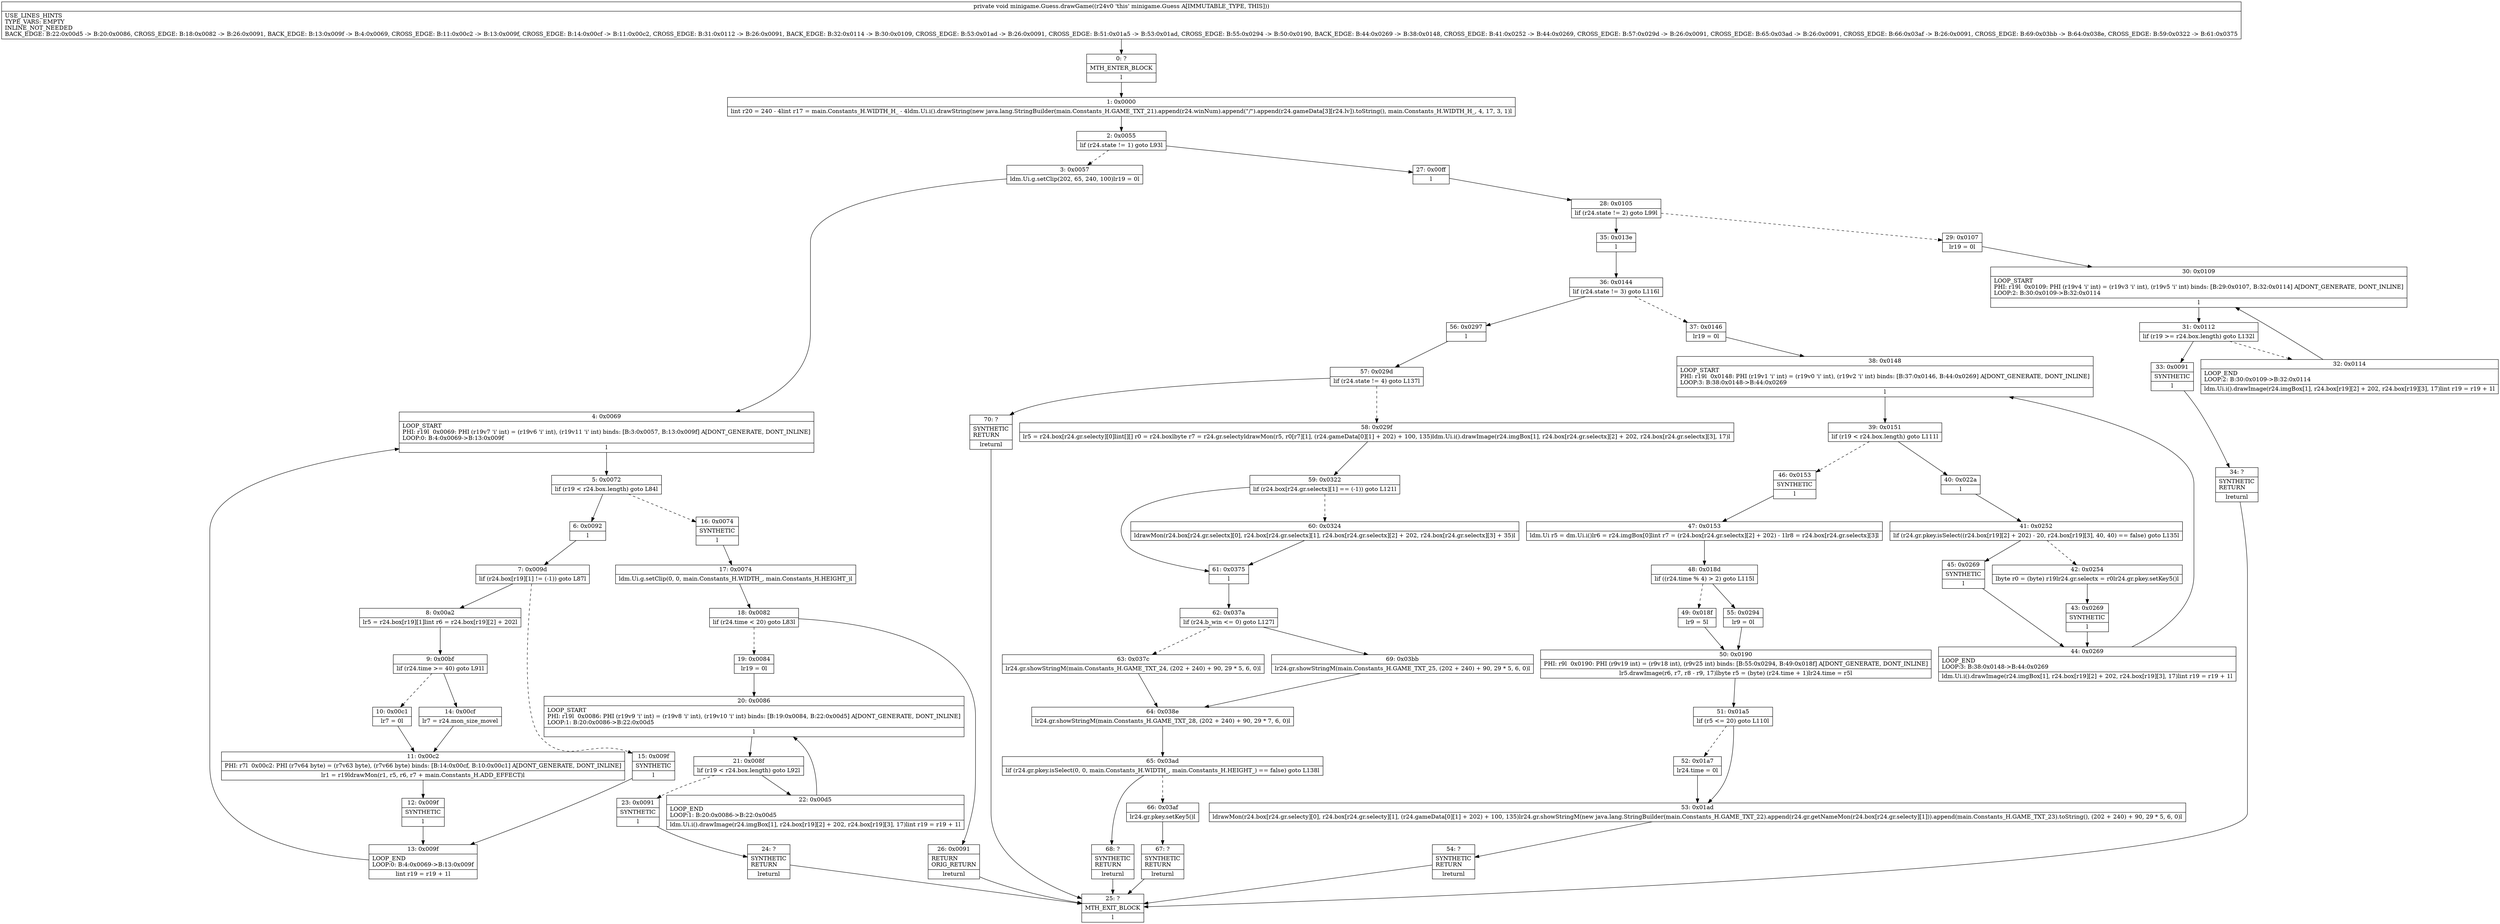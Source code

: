digraph "CFG forminigame.Guess.drawGame()V" {
Node_0 [shape=record,label="{0\:\ ?|MTH_ENTER_BLOCK\l|l}"];
Node_1 [shape=record,label="{1\:\ 0x0000|lint r20 = 240 \- 4lint r17 = main.Constants_H.WIDTH_H_ \- 4ldm.Ui.i().drawString(new java.lang.StringBuilder(main.Constants_H.GAME_TXT_21).append(r24.winNum).append(\"\/\").append(r24.gameData[3][r24.lv]).toString(), main.Constants_H.WIDTH_H_, 4, 17, 3, 1)l}"];
Node_2 [shape=record,label="{2\:\ 0x0055|lif (r24.state != 1) goto L93l}"];
Node_3 [shape=record,label="{3\:\ 0x0057|ldm.Ui.g.setClip(202, 65, 240, 100)lr19 = 0l}"];
Node_4 [shape=record,label="{4\:\ 0x0069|LOOP_START\lPHI: r19l  0x0069: PHI (r19v7 'i' int) = (r19v6 'i' int), (r19v11 'i' int) binds: [B:3:0x0057, B:13:0x009f] A[DONT_GENERATE, DONT_INLINE]\lLOOP:0: B:4:0x0069\-\>B:13:0x009f\l|l}"];
Node_5 [shape=record,label="{5\:\ 0x0072|lif (r19 \< r24.box.length) goto L84l}"];
Node_6 [shape=record,label="{6\:\ 0x0092|l}"];
Node_7 [shape=record,label="{7\:\ 0x009d|lif (r24.box[r19][1] != (\-1)) goto L87l}"];
Node_8 [shape=record,label="{8\:\ 0x00a2|lr5 = r24.box[r19][1]lint r6 = r24.box[r19][2] + 202l}"];
Node_9 [shape=record,label="{9\:\ 0x00bf|lif (r24.time \>= 40) goto L91l}"];
Node_10 [shape=record,label="{10\:\ 0x00c1|lr7 = 0l}"];
Node_11 [shape=record,label="{11\:\ 0x00c2|PHI: r7l  0x00c2: PHI (r7v64 byte) = (r7v63 byte), (r7v66 byte) binds: [B:14:0x00cf, B:10:0x00c1] A[DONT_GENERATE, DONT_INLINE]\l|lr1 = r19ldrawMon(r1, r5, r6, r7 + main.Constants_H.ADD_EFFECT)l}"];
Node_12 [shape=record,label="{12\:\ 0x009f|SYNTHETIC\l|l}"];
Node_13 [shape=record,label="{13\:\ 0x009f|LOOP_END\lLOOP:0: B:4:0x0069\-\>B:13:0x009f\l|lint r19 = r19 + 1l}"];
Node_14 [shape=record,label="{14\:\ 0x00cf|lr7 = r24.mon_size_movel}"];
Node_15 [shape=record,label="{15\:\ 0x009f|SYNTHETIC\l|l}"];
Node_16 [shape=record,label="{16\:\ 0x0074|SYNTHETIC\l|l}"];
Node_17 [shape=record,label="{17\:\ 0x0074|ldm.Ui.g.setClip(0, 0, main.Constants_H.WIDTH_, main.Constants_H.HEIGHT_)l}"];
Node_18 [shape=record,label="{18\:\ 0x0082|lif (r24.time \< 20) goto L83l}"];
Node_19 [shape=record,label="{19\:\ 0x0084|lr19 = 0l}"];
Node_20 [shape=record,label="{20\:\ 0x0086|LOOP_START\lPHI: r19l  0x0086: PHI (r19v9 'i' int) = (r19v8 'i' int), (r19v10 'i' int) binds: [B:19:0x0084, B:22:0x00d5] A[DONT_GENERATE, DONT_INLINE]\lLOOP:1: B:20:0x0086\-\>B:22:0x00d5\l|l}"];
Node_21 [shape=record,label="{21\:\ 0x008f|lif (r19 \< r24.box.length) goto L92l}"];
Node_22 [shape=record,label="{22\:\ 0x00d5|LOOP_END\lLOOP:1: B:20:0x0086\-\>B:22:0x00d5\l|ldm.Ui.i().drawImage(r24.imgBox[1], r24.box[r19][2] + 202, r24.box[r19][3], 17)lint r19 = r19 + 1l}"];
Node_23 [shape=record,label="{23\:\ 0x0091|SYNTHETIC\l|l}"];
Node_24 [shape=record,label="{24\:\ ?|SYNTHETIC\lRETURN\l|lreturnl}"];
Node_25 [shape=record,label="{25\:\ ?|MTH_EXIT_BLOCK\l|l}"];
Node_26 [shape=record,label="{26\:\ 0x0091|RETURN\lORIG_RETURN\l|lreturnl}"];
Node_27 [shape=record,label="{27\:\ 0x00ff|l}"];
Node_28 [shape=record,label="{28\:\ 0x0105|lif (r24.state != 2) goto L99l}"];
Node_29 [shape=record,label="{29\:\ 0x0107|lr19 = 0l}"];
Node_30 [shape=record,label="{30\:\ 0x0109|LOOP_START\lPHI: r19l  0x0109: PHI (r19v4 'i' int) = (r19v3 'i' int), (r19v5 'i' int) binds: [B:29:0x0107, B:32:0x0114] A[DONT_GENERATE, DONT_INLINE]\lLOOP:2: B:30:0x0109\-\>B:32:0x0114\l|l}"];
Node_31 [shape=record,label="{31\:\ 0x0112|lif (r19 \>= r24.box.length) goto L132l}"];
Node_32 [shape=record,label="{32\:\ 0x0114|LOOP_END\lLOOP:2: B:30:0x0109\-\>B:32:0x0114\l|ldm.Ui.i().drawImage(r24.imgBox[1], r24.box[r19][2] + 202, r24.box[r19][3], 17)lint r19 = r19 + 1l}"];
Node_33 [shape=record,label="{33\:\ 0x0091|SYNTHETIC\l|l}"];
Node_34 [shape=record,label="{34\:\ ?|SYNTHETIC\lRETURN\l|lreturnl}"];
Node_35 [shape=record,label="{35\:\ 0x013e|l}"];
Node_36 [shape=record,label="{36\:\ 0x0144|lif (r24.state != 3) goto L116l}"];
Node_37 [shape=record,label="{37\:\ 0x0146|lr19 = 0l}"];
Node_38 [shape=record,label="{38\:\ 0x0148|LOOP_START\lPHI: r19l  0x0148: PHI (r19v1 'i' int) = (r19v0 'i' int), (r19v2 'i' int) binds: [B:37:0x0146, B:44:0x0269] A[DONT_GENERATE, DONT_INLINE]\lLOOP:3: B:38:0x0148\-\>B:44:0x0269\l|l}"];
Node_39 [shape=record,label="{39\:\ 0x0151|lif (r19 \< r24.box.length) goto L111l}"];
Node_40 [shape=record,label="{40\:\ 0x022a|l}"];
Node_41 [shape=record,label="{41\:\ 0x0252|lif (r24.gr.pkey.isSelect((r24.box[r19][2] + 202) \- 20, r24.box[r19][3], 40, 40) == false) goto L135l}"];
Node_42 [shape=record,label="{42\:\ 0x0254|lbyte r0 = (byte) r19lr24.gr.selectx = r0lr24.gr.pkey.setKey5()l}"];
Node_43 [shape=record,label="{43\:\ 0x0269|SYNTHETIC\l|l}"];
Node_44 [shape=record,label="{44\:\ 0x0269|LOOP_END\lLOOP:3: B:38:0x0148\-\>B:44:0x0269\l|ldm.Ui.i().drawImage(r24.imgBox[1], r24.box[r19][2] + 202, r24.box[r19][3], 17)lint r19 = r19 + 1l}"];
Node_45 [shape=record,label="{45\:\ 0x0269|SYNTHETIC\l|l}"];
Node_46 [shape=record,label="{46\:\ 0x0153|SYNTHETIC\l|l}"];
Node_47 [shape=record,label="{47\:\ 0x0153|ldm.Ui r5 = dm.Ui.i()lr6 = r24.imgBox[0]lint r7 = (r24.box[r24.gr.selectx][2] + 202) \- 1lr8 = r24.box[r24.gr.selectx][3]l}"];
Node_48 [shape=record,label="{48\:\ 0x018d|lif ((r24.time % 4) \> 2) goto L115l}"];
Node_49 [shape=record,label="{49\:\ 0x018f|lr9 = 5l}"];
Node_50 [shape=record,label="{50\:\ 0x0190|PHI: r9l  0x0190: PHI (r9v19 int) = (r9v18 int), (r9v25 int) binds: [B:55:0x0294, B:49:0x018f] A[DONT_GENERATE, DONT_INLINE]\l|lr5.drawImage(r6, r7, r8 \- r9, 17)lbyte r5 = (byte) (r24.time + 1)lr24.time = r5l}"];
Node_51 [shape=record,label="{51\:\ 0x01a5|lif (r5 \<= 20) goto L110l}"];
Node_52 [shape=record,label="{52\:\ 0x01a7|lr24.time = 0l}"];
Node_53 [shape=record,label="{53\:\ 0x01ad|ldrawMon(r24.box[r24.gr.selecty][0], r24.box[r24.gr.selecty][1], (r24.gameData[0][1] + 202) + 100, 135)lr24.gr.showStringM(new java.lang.StringBuilder(main.Constants_H.GAME_TXT_22).append(r24.gr.getNameMon(r24.box[r24.gr.selecty][1])).append(main.Constants_H.GAME_TXT_23).toString(), (202 + 240) + 90, 29 * 5, 6, 0)l}"];
Node_54 [shape=record,label="{54\:\ ?|SYNTHETIC\lRETURN\l|lreturnl}"];
Node_55 [shape=record,label="{55\:\ 0x0294|lr9 = 0l}"];
Node_56 [shape=record,label="{56\:\ 0x0297|l}"];
Node_57 [shape=record,label="{57\:\ 0x029d|lif (r24.state != 4) goto L137l}"];
Node_58 [shape=record,label="{58\:\ 0x029f|lr5 = r24.box[r24.gr.selecty][0]lint[][] r0 = r24.boxlbyte r7 = r24.gr.selectyldrawMon(r5, r0[r7][1], (r24.gameData[0][1] + 202) + 100, 135)ldm.Ui.i().drawImage(r24.imgBox[1], r24.box[r24.gr.selectx][2] + 202, r24.box[r24.gr.selectx][3], 17)l}"];
Node_59 [shape=record,label="{59\:\ 0x0322|lif (r24.box[r24.gr.selectx][1] == (\-1)) goto L121l}"];
Node_60 [shape=record,label="{60\:\ 0x0324|ldrawMon(r24.box[r24.gr.selectx][0], r24.box[r24.gr.selectx][1], r24.box[r24.gr.selectx][2] + 202, r24.box[r24.gr.selectx][3] + 35)l}"];
Node_61 [shape=record,label="{61\:\ 0x0375|l}"];
Node_62 [shape=record,label="{62\:\ 0x037a|lif (r24.b_win \<= 0) goto L127l}"];
Node_63 [shape=record,label="{63\:\ 0x037c|lr24.gr.showStringM(main.Constants_H.GAME_TXT_24, (202 + 240) + 90, 29 * 5, 6, 0)l}"];
Node_64 [shape=record,label="{64\:\ 0x038e|lr24.gr.showStringM(main.Constants_H.GAME_TXT_28, (202 + 240) + 90, 29 * 7, 6, 0)l}"];
Node_65 [shape=record,label="{65\:\ 0x03ad|lif (r24.gr.pkey.isSelect(0, 0, main.Constants_H.WIDTH_, main.Constants_H.HEIGHT_) == false) goto L138l}"];
Node_66 [shape=record,label="{66\:\ 0x03af|lr24.gr.pkey.setKey5()l}"];
Node_67 [shape=record,label="{67\:\ ?|SYNTHETIC\lRETURN\l|lreturnl}"];
Node_68 [shape=record,label="{68\:\ ?|SYNTHETIC\lRETURN\l|lreturnl}"];
Node_69 [shape=record,label="{69\:\ 0x03bb|lr24.gr.showStringM(main.Constants_H.GAME_TXT_25, (202 + 240) + 90, 29 * 5, 6, 0)l}"];
Node_70 [shape=record,label="{70\:\ ?|SYNTHETIC\lRETURN\l|lreturnl}"];
MethodNode[shape=record,label="{private void minigame.Guess.drawGame((r24v0 'this' minigame.Guess A[IMMUTABLE_TYPE, THIS]))  | USE_LINES_HINTS\lTYPE_VARS: EMPTY\lINLINE_NOT_NEEDED\lBACK_EDGE: B:22:0x00d5 \-\> B:20:0x0086, CROSS_EDGE: B:18:0x0082 \-\> B:26:0x0091, BACK_EDGE: B:13:0x009f \-\> B:4:0x0069, CROSS_EDGE: B:11:0x00c2 \-\> B:13:0x009f, CROSS_EDGE: B:14:0x00cf \-\> B:11:0x00c2, CROSS_EDGE: B:31:0x0112 \-\> B:26:0x0091, BACK_EDGE: B:32:0x0114 \-\> B:30:0x0109, CROSS_EDGE: B:53:0x01ad \-\> B:26:0x0091, CROSS_EDGE: B:51:0x01a5 \-\> B:53:0x01ad, CROSS_EDGE: B:55:0x0294 \-\> B:50:0x0190, BACK_EDGE: B:44:0x0269 \-\> B:38:0x0148, CROSS_EDGE: B:41:0x0252 \-\> B:44:0x0269, CROSS_EDGE: B:57:0x029d \-\> B:26:0x0091, CROSS_EDGE: B:65:0x03ad \-\> B:26:0x0091, CROSS_EDGE: B:66:0x03af \-\> B:26:0x0091, CROSS_EDGE: B:69:0x03bb \-\> B:64:0x038e, CROSS_EDGE: B:59:0x0322 \-\> B:61:0x0375\l}"];
MethodNode -> Node_0;
Node_0 -> Node_1;
Node_1 -> Node_2;
Node_2 -> Node_3[style=dashed];
Node_2 -> Node_27;
Node_3 -> Node_4;
Node_4 -> Node_5;
Node_5 -> Node_6;
Node_5 -> Node_16[style=dashed];
Node_6 -> Node_7;
Node_7 -> Node_8;
Node_7 -> Node_15[style=dashed];
Node_8 -> Node_9;
Node_9 -> Node_10[style=dashed];
Node_9 -> Node_14;
Node_10 -> Node_11;
Node_11 -> Node_12;
Node_12 -> Node_13;
Node_13 -> Node_4;
Node_14 -> Node_11;
Node_15 -> Node_13;
Node_16 -> Node_17;
Node_17 -> Node_18;
Node_18 -> Node_19[style=dashed];
Node_18 -> Node_26;
Node_19 -> Node_20;
Node_20 -> Node_21;
Node_21 -> Node_22;
Node_21 -> Node_23[style=dashed];
Node_22 -> Node_20;
Node_23 -> Node_24;
Node_24 -> Node_25;
Node_26 -> Node_25;
Node_27 -> Node_28;
Node_28 -> Node_29[style=dashed];
Node_28 -> Node_35;
Node_29 -> Node_30;
Node_30 -> Node_31;
Node_31 -> Node_32[style=dashed];
Node_31 -> Node_33;
Node_32 -> Node_30;
Node_33 -> Node_34;
Node_34 -> Node_25;
Node_35 -> Node_36;
Node_36 -> Node_37[style=dashed];
Node_36 -> Node_56;
Node_37 -> Node_38;
Node_38 -> Node_39;
Node_39 -> Node_40;
Node_39 -> Node_46[style=dashed];
Node_40 -> Node_41;
Node_41 -> Node_42[style=dashed];
Node_41 -> Node_45;
Node_42 -> Node_43;
Node_43 -> Node_44;
Node_44 -> Node_38;
Node_45 -> Node_44;
Node_46 -> Node_47;
Node_47 -> Node_48;
Node_48 -> Node_49[style=dashed];
Node_48 -> Node_55;
Node_49 -> Node_50;
Node_50 -> Node_51;
Node_51 -> Node_52[style=dashed];
Node_51 -> Node_53;
Node_52 -> Node_53;
Node_53 -> Node_54;
Node_54 -> Node_25;
Node_55 -> Node_50;
Node_56 -> Node_57;
Node_57 -> Node_58[style=dashed];
Node_57 -> Node_70;
Node_58 -> Node_59;
Node_59 -> Node_60[style=dashed];
Node_59 -> Node_61;
Node_60 -> Node_61;
Node_61 -> Node_62;
Node_62 -> Node_63[style=dashed];
Node_62 -> Node_69;
Node_63 -> Node_64;
Node_64 -> Node_65;
Node_65 -> Node_66[style=dashed];
Node_65 -> Node_68;
Node_66 -> Node_67;
Node_67 -> Node_25;
Node_68 -> Node_25;
Node_69 -> Node_64;
Node_70 -> Node_25;
}

